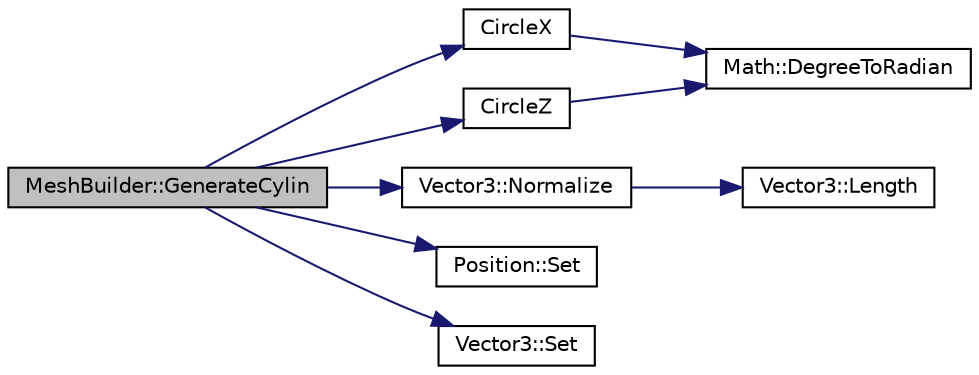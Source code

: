 digraph "MeshBuilder::GenerateCylin"
{
  bgcolor="transparent";
  edge [fontname="Helvetica",fontsize="10",labelfontname="Helvetica",labelfontsize="10"];
  node [fontname="Helvetica",fontsize="10",shape=record];
  rankdir="LR";
  Node1 [label="MeshBuilder::GenerateCylin",height=0.2,width=0.4,color="black", fillcolor="grey75", style="filled", fontcolor="black"];
  Node1 -> Node2 [color="midnightblue",fontsize="10",style="solid",fontname="Helvetica"];
  Node2 [label="CircleX",height=0.2,width=0.4,color="black",URL="$MeshBuilder_8cpp.html#a452206fa7621781c2b35fcd17b816239"];
  Node2 -> Node3 [color="midnightblue",fontsize="10",style="solid",fontname="Helvetica"];
  Node3 [label="Math::DegreeToRadian",height=0.2,width=0.4,color="black",URL="$namespaceMath.html#ac04b987cc6c574a059e68cb58f58c09a",tooltip="Converts from degrees to radians. "];
  Node1 -> Node4 [color="midnightblue",fontsize="10",style="solid",fontname="Helvetica"];
  Node4 [label="CircleZ",height=0.2,width=0.4,color="black",URL="$MeshBuilder_8cpp.html#aede6465b0e45fc027ae0e8ec50d68ffb"];
  Node4 -> Node3 [color="midnightblue",fontsize="10",style="solid",fontname="Helvetica"];
  Node1 -> Node5 [color="midnightblue",fontsize="10",style="solid",fontname="Helvetica"];
  Node5 [label="Vector3::Normalize",height=0.2,width=0.4,color="black",URL="$structVector3.html#aaef4f25a38878a640ab4a48002a7eff8",tooltip="Normalize this vector and return a reference to it. "];
  Node5 -> Node6 [color="midnightblue",fontsize="10",style="solid",fontname="Helvetica"];
  Node6 [label="Vector3::Length",height=0.2,width=0.4,color="black",URL="$structVector3.html#a200024a8442329de9a625ed58ffe7075",tooltip="Return length of vector. "];
  Node1 -> Node7 [color="midnightblue",fontsize="10",style="solid",fontname="Helvetica"];
  Node7 [label="Position::Set",height=0.2,width=0.4,color="black",URL="$structPosition.html#a2919b2441baf7a2f799791d65a1cfc15"];
  Node1 -> Node8 [color="midnightblue",fontsize="10",style="solid",fontname="Helvetica"];
  Node8 [label="Vector3::Set",height=0.2,width=0.4,color="black",URL="$structVector3.html#a9c25d604bd52b162cfcb56302ef032bb",tooltip="Set the elements of this vector. "];
}
